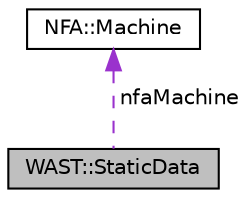 digraph "WAST::StaticData"
{
  edge [fontname="Helvetica",fontsize="10",labelfontname="Helvetica",labelfontsize="10"];
  node [fontname="Helvetica",fontsize="10",shape=record];
  Node1 [label="WAST::StaticData",height=0.2,width=0.4,color="black", fillcolor="grey75", style="filled", fontcolor="black"];
  Node2 -> Node1 [dir="back",color="darkorchid3",fontsize="10",style="dashed",label=" nfaMachine" ];
  Node2 [label="NFA::Machine",height=0.2,width=0.4,color="black", fillcolor="white", style="filled",URL="$struct_n_f_a_1_1_machine.html"];
}
